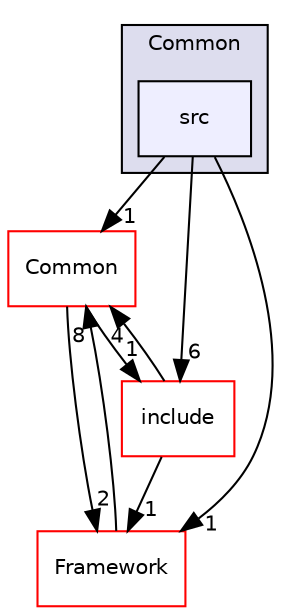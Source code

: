 digraph "/home/travis/build/AliceO2Group/AliceO2/DataFormats/Detectors/Common/src" {
  bgcolor=transparent;
  compound=true
  node [ fontsize="10", fontname="Helvetica"];
  edge [ labelfontsize="10", labelfontname="Helvetica"];
  subgraph clusterdir_74593c7a91e03746ae2a516888bf9494 {
    graph [ bgcolor="#ddddee", pencolor="black", label="Common" fontname="Helvetica", fontsize="10", URL="dir_74593c7a91e03746ae2a516888bf9494.html"]
  dir_a1a3c162225ac110882cbbbd21e122c3 [shape=box, label="src", style="filled", fillcolor="#eeeeff", pencolor="black", URL="dir_a1a3c162225ac110882cbbbd21e122c3.html"];
  }
  dir_4ab6b4cc6a7edbff49100e9123df213f [shape=box label="Common" color="red" URL="dir_4ab6b4cc6a7edbff49100e9123df213f.html"];
  dir_bcbb2cf9a3d3d83e5515c82071a07177 [shape=box label="Framework" color="red" URL="dir_bcbb2cf9a3d3d83e5515c82071a07177.html"];
  dir_67c58cc5aaf29270141b8a8cdbb7295e [shape=box label="include" color="red" URL="dir_67c58cc5aaf29270141b8a8cdbb7295e.html"];
  dir_4ab6b4cc6a7edbff49100e9123df213f->dir_bcbb2cf9a3d3d83e5515c82071a07177 [headlabel="2", labeldistance=1.5 headhref="dir_000032_000058.html"];
  dir_4ab6b4cc6a7edbff49100e9123df213f->dir_67c58cc5aaf29270141b8a8cdbb7295e [headlabel="1", labeldistance=1.5 headhref="dir_000032_000097.html"];
  dir_a1a3c162225ac110882cbbbd21e122c3->dir_4ab6b4cc6a7edbff49100e9123df213f [headlabel="1", labeldistance=1.5 headhref="dir_000099_000032.html"];
  dir_a1a3c162225ac110882cbbbd21e122c3->dir_bcbb2cf9a3d3d83e5515c82071a07177 [headlabel="1", labeldistance=1.5 headhref="dir_000099_000058.html"];
  dir_a1a3c162225ac110882cbbbd21e122c3->dir_67c58cc5aaf29270141b8a8cdbb7295e [headlabel="6", labeldistance=1.5 headhref="dir_000099_000097.html"];
  dir_bcbb2cf9a3d3d83e5515c82071a07177->dir_4ab6b4cc6a7edbff49100e9123df213f [headlabel="8", labeldistance=1.5 headhref="dir_000058_000032.html"];
  dir_67c58cc5aaf29270141b8a8cdbb7295e->dir_4ab6b4cc6a7edbff49100e9123df213f [headlabel="4", labeldistance=1.5 headhref="dir_000097_000032.html"];
  dir_67c58cc5aaf29270141b8a8cdbb7295e->dir_bcbb2cf9a3d3d83e5515c82071a07177 [headlabel="1", labeldistance=1.5 headhref="dir_000097_000058.html"];
}
